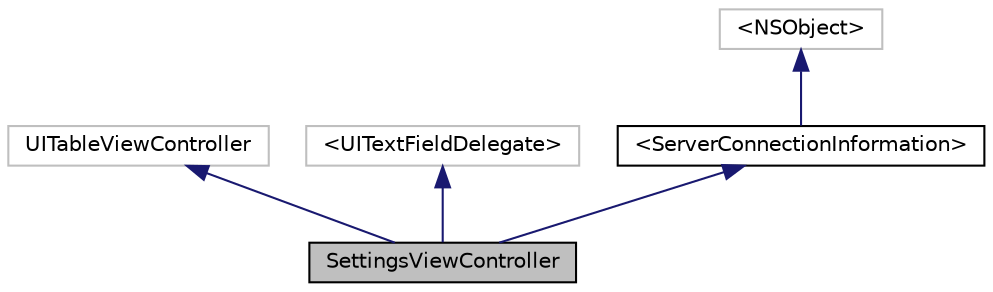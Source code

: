 digraph "SettingsViewController"
{
  edge [fontname="Helvetica",fontsize="10",labelfontname="Helvetica",labelfontsize="10"];
  node [fontname="Helvetica",fontsize="10",shape=record];
  Node1 [label="SettingsViewController",height=0.2,width=0.4,color="black", fillcolor="grey75", style="filled" fontcolor="black"];
  Node2 -> Node1 [dir="back",color="midnightblue",fontsize="10",style="solid",fontname="Helvetica"];
  Node2 [label="UITableViewController",height=0.2,width=0.4,color="grey75", fillcolor="white", style="filled"];
  Node3 -> Node1 [dir="back",color="midnightblue",fontsize="10",style="solid",fontname="Helvetica"];
  Node3 [label="\<UITextFieldDelegate\>",height=0.2,width=0.4,color="grey75", fillcolor="white", style="filled"];
  Node4 -> Node1 [dir="back",color="midnightblue",fontsize="10",style="solid",fontname="Helvetica"];
  Node4 [label="\<ServerConnectionInformation\>",height=0.2,width=0.4,color="black", fillcolor="white", style="filled",URL="$protocol_server_connection_information-p.html"];
  Node5 -> Node4 [dir="back",color="midnightblue",fontsize="10",style="solid",fontname="Helvetica"];
  Node5 [label="\<NSObject\>",height=0.2,width=0.4,color="grey75", fillcolor="white", style="filled"];
}

